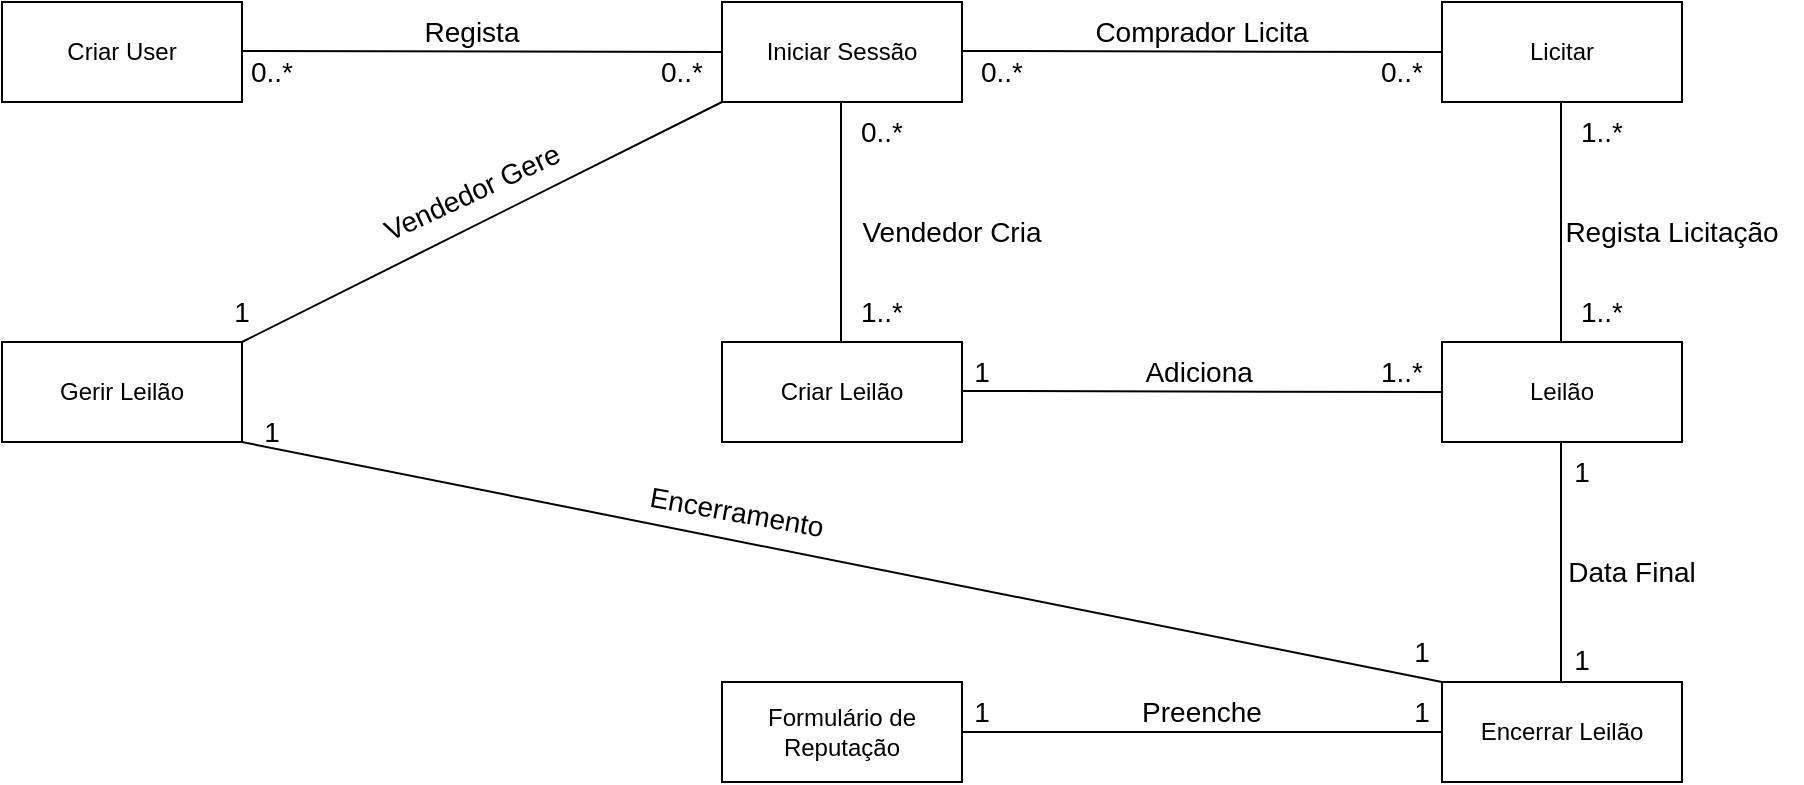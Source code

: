 <mxfile version="18.1.1" type="device"><diagram id="e-A0tUyEVwJz4joNP_By" name="Page-1"><mxGraphModel dx="1084" dy="579" grid="1" gridSize="10" guides="1" tooltips="1" connect="1" arrows="1" fold="1" page="1" pageScale="1" pageWidth="1169" pageHeight="827" math="0" shadow="0"><root><mxCell id="0"/><mxCell id="1" parent="0"/><mxCell id="kNmri0xdaEzacE5E0740-1" value="Criar User" style="rounded=0;whiteSpace=wrap;html=1;" vertex="1" parent="1"><mxGeometry x="70" y="70" width="120" height="50" as="geometry"/></mxCell><mxCell id="kNmri0xdaEzacE5E0740-2" value="Iniciar Sessão" style="rounded=0;whiteSpace=wrap;html=1;" vertex="1" parent="1"><mxGeometry x="430" y="70" width="120" height="50" as="geometry"/></mxCell><mxCell id="kNmri0xdaEzacE5E0740-3" value="Criar Leilão" style="rounded=0;whiteSpace=wrap;html=1;" vertex="1" parent="1"><mxGeometry x="430" y="240" width="120" height="50" as="geometry"/></mxCell><mxCell id="kNmri0xdaEzacE5E0740-7" value="" style="endArrow=none;html=1;rounded=0;entryX=0;entryY=0.5;entryDx=0;entryDy=0;" edge="1" parent="1" target="kNmri0xdaEzacE5E0740-2"><mxGeometry width="50" height="50" relative="1" as="geometry"><mxPoint x="190" y="94.5" as="sourcePoint"/><mxPoint x="270" y="94.5" as="targetPoint"/></mxGeometry></mxCell><mxCell id="kNmri0xdaEzacE5E0740-9" value="" style="endArrow=none;html=1;rounded=0;entryX=0;entryY=0.5;entryDx=0;entryDy=0;" edge="1" parent="1"><mxGeometry width="50" height="50" relative="1" as="geometry"><mxPoint x="489.5" y="120" as="sourcePoint"/><mxPoint x="489.5" y="240.5" as="targetPoint"/></mxGeometry></mxCell><mxCell id="kNmri0xdaEzacE5E0740-10" value="Gerir Leilão" style="rounded=0;whiteSpace=wrap;html=1;" vertex="1" parent="1"><mxGeometry x="70" y="240" width="120" height="50" as="geometry"/></mxCell><mxCell id="kNmri0xdaEzacE5E0740-11" value="Leilão" style="rounded=0;whiteSpace=wrap;html=1;" vertex="1" parent="1"><mxGeometry x="790" y="240" width="120" height="50" as="geometry"/></mxCell><mxCell id="kNmri0xdaEzacE5E0740-13" value="Licitar" style="rounded=0;whiteSpace=wrap;html=1;" vertex="1" parent="1"><mxGeometry x="790" y="70" width="120" height="50" as="geometry"/></mxCell><mxCell id="kNmri0xdaEzacE5E0740-14" value="" style="endArrow=none;html=1;rounded=0;entryX=0;entryY=0.5;entryDx=0;entryDy=0;" edge="1" parent="1"><mxGeometry width="50" height="50" relative="1" as="geometry"><mxPoint x="550" y="264.5" as="sourcePoint"/><mxPoint x="790" y="265" as="targetPoint"/></mxGeometry></mxCell><mxCell id="kNmri0xdaEzacE5E0740-15" value="" style="endArrow=none;html=1;rounded=0;entryX=0;entryY=0.5;entryDx=0;entryDy=0;" edge="1" parent="1"><mxGeometry width="50" height="50" relative="1" as="geometry"><mxPoint x="550" y="94.5" as="sourcePoint"/><mxPoint x="790" y="95" as="targetPoint"/></mxGeometry></mxCell><mxCell id="kNmri0xdaEzacE5E0740-16" value="" style="endArrow=none;html=1;rounded=0;entryX=0;entryY=0.5;entryDx=0;entryDy=0;" edge="1" parent="1"><mxGeometry width="50" height="50" relative="1" as="geometry"><mxPoint x="849.5" y="119.5" as="sourcePoint"/><mxPoint x="849.5" y="240" as="targetPoint"/></mxGeometry></mxCell><mxCell id="kNmri0xdaEzacE5E0740-18" value="Formulário de Reputação" style="rounded=0;whiteSpace=wrap;html=1;" vertex="1" parent="1"><mxGeometry x="430" y="410" width="120" height="50" as="geometry"/></mxCell><mxCell id="kNmri0xdaEzacE5E0740-19" value="Encerrar Leilão" style="rounded=0;whiteSpace=wrap;html=1;" vertex="1" parent="1"><mxGeometry x="790" y="410" width="120" height="50" as="geometry"/></mxCell><mxCell id="kNmri0xdaEzacE5E0740-20" value="" style="endArrow=none;html=1;rounded=0;entryX=0;entryY=0.5;entryDx=0;entryDy=0;" edge="1" parent="1"><mxGeometry width="50" height="50" relative="1" as="geometry"><mxPoint x="849.5" y="290" as="sourcePoint"/><mxPoint x="849.5" y="410.5" as="targetPoint"/></mxGeometry></mxCell><mxCell id="kNmri0xdaEzacE5E0740-21" value="" style="endArrow=none;html=1;rounded=0;entryX=1;entryY=0.5;entryDx=0;entryDy=0;" edge="1" parent="1" target="kNmri0xdaEzacE5E0740-18"><mxGeometry width="50" height="50" relative="1" as="geometry"><mxPoint x="790" y="435" as="sourcePoint"/><mxPoint x="610" y="434.5" as="targetPoint"/></mxGeometry></mxCell><mxCell id="kNmri0xdaEzacE5E0740-22" value="" style="endArrow=none;html=1;rounded=0;entryX=0;entryY=1;entryDx=0;entryDy=0;exitX=1;exitY=0;exitDx=0;exitDy=0;" edge="1" parent="1" source="kNmri0xdaEzacE5E0740-10" target="kNmri0xdaEzacE5E0740-2"><mxGeometry width="50" height="50" relative="1" as="geometry"><mxPoint x="200" y="104.5" as="sourcePoint"/><mxPoint x="440" y="105" as="targetPoint"/></mxGeometry></mxCell><mxCell id="kNmri0xdaEzacE5E0740-23" value="" style="endArrow=none;html=1;rounded=0;entryX=0;entryY=0;entryDx=0;entryDy=0;" edge="1" parent="1" target="kNmri0xdaEzacE5E0740-19"><mxGeometry width="50" height="50" relative="1" as="geometry"><mxPoint x="190" y="290" as="sourcePoint"/><mxPoint x="430" y="290.5" as="targetPoint"/></mxGeometry></mxCell><mxCell id="kNmri0xdaEzacE5E0740-24" value="0..*" style="text;html=1;strokeColor=none;fillColor=none;align=center;verticalAlign=middle;whiteSpace=wrap;rounded=0;fontSize=14;" vertex="1" parent="1"><mxGeometry x="175" y="90" width="60" height="30" as="geometry"/></mxCell><mxCell id="kNmri0xdaEzacE5E0740-26" value="Regista" style="text;html=1;strokeColor=none;fillColor=none;align=center;verticalAlign=middle;whiteSpace=wrap;rounded=0;fontSize=14;" vertex="1" parent="1"><mxGeometry x="235" y="70" width="140" height="30" as="geometry"/></mxCell><mxCell id="kNmri0xdaEzacE5E0740-27" value="Comprador Licita" style="text;html=1;strokeColor=none;fillColor=none;align=center;verticalAlign=middle;whiteSpace=wrap;rounded=0;fontSize=14;" vertex="1" parent="1"><mxGeometry x="600" y="70" width="140" height="30" as="geometry"/></mxCell><mxCell id="kNmri0xdaEzacE5E0740-28" value="Vendedor Gere" style="text;html=1;strokeColor=none;fillColor=none;align=center;verticalAlign=middle;whiteSpace=wrap;rounded=0;fontSize=14;rotation=-25;" vertex="1" parent="1"><mxGeometry x="240" y="150" width="130" height="30" as="geometry"/></mxCell><mxCell id="kNmri0xdaEzacE5E0740-29" value="Vendedor Cria" style="text;html=1;strokeColor=none;fillColor=none;align=center;verticalAlign=middle;whiteSpace=wrap;rounded=0;fontSize=14;rotation=0;" vertex="1" parent="1"><mxGeometry x="480" y="170" width="130" height="30" as="geometry"/></mxCell><mxCell id="kNmri0xdaEzacE5E0740-30" value="Adiciona&amp;nbsp;" style="text;html=1;strokeColor=none;fillColor=none;align=center;verticalAlign=middle;whiteSpace=wrap;rounded=0;fontSize=14;rotation=0;" vertex="1" parent="1"><mxGeometry x="582.5" y="240" width="175" height="30" as="geometry"/></mxCell><mxCell id="kNmri0xdaEzacE5E0740-31" value="Encerramento" style="text;html=1;strokeColor=none;fillColor=none;align=center;verticalAlign=middle;whiteSpace=wrap;rounded=0;fontSize=14;rotation=10;" vertex="1" parent="1"><mxGeometry x="350" y="310" width="175" height="30" as="geometry"/></mxCell><mxCell id="kNmri0xdaEzacE5E0740-32" value="Regista Licitação" style="text;html=1;strokeColor=none;fillColor=none;align=center;verticalAlign=middle;whiteSpace=wrap;rounded=0;fontSize=14;rotation=0;" vertex="1" parent="1"><mxGeometry x="840" y="170" width="130" height="30" as="geometry"/></mxCell><mxCell id="kNmri0xdaEzacE5E0740-33" value="Data Final" style="text;html=1;strokeColor=none;fillColor=none;align=center;verticalAlign=middle;whiteSpace=wrap;rounded=0;fontSize=14;rotation=0;" vertex="1" parent="1"><mxGeometry x="820" y="340" width="130" height="30" as="geometry"/></mxCell><mxCell id="kNmri0xdaEzacE5E0740-34" value="Preenche" style="text;html=1;strokeColor=none;fillColor=none;align=center;verticalAlign=middle;whiteSpace=wrap;rounded=0;fontSize=14;rotation=0;" vertex="1" parent="1"><mxGeometry x="605" y="410" width="130" height="30" as="geometry"/></mxCell><mxCell id="kNmri0xdaEzacE5E0740-36" value="0..*" style="text;html=1;strokeColor=none;fillColor=none;align=center;verticalAlign=middle;whiteSpace=wrap;rounded=0;fontSize=14;" vertex="1" parent="1"><mxGeometry x="540" y="90" width="60" height="30" as="geometry"/></mxCell><mxCell id="kNmri0xdaEzacE5E0740-37" value="1" style="text;html=1;strokeColor=none;fillColor=none;align=center;verticalAlign=middle;whiteSpace=wrap;rounded=0;fontSize=14;" vertex="1" parent="1"><mxGeometry x="830" y="384" width="60" height="30" as="geometry"/></mxCell><mxCell id="kNmri0xdaEzacE5E0740-38" value="1" style="text;html=1;strokeColor=none;fillColor=none;align=center;verticalAlign=middle;whiteSpace=wrap;rounded=0;fontSize=14;rotation=0;" vertex="1" parent="1"><mxGeometry x="160" y="210" width="60" height="30" as="geometry"/></mxCell><mxCell id="kNmri0xdaEzacE5E0740-39" value="0..*" style="text;html=1;strokeColor=none;fillColor=none;align=center;verticalAlign=middle;whiteSpace=wrap;rounded=0;fontSize=14;" vertex="1" parent="1"><mxGeometry x="380" y="90" width="60" height="30" as="geometry"/></mxCell><mxCell id="kNmri0xdaEzacE5E0740-40" value="1..*" style="text;html=1;strokeColor=none;fillColor=none;align=center;verticalAlign=middle;whiteSpace=wrap;rounded=0;fontSize=14;" vertex="1" parent="1"><mxGeometry x="840" y="120" width="60" height="30" as="geometry"/></mxCell><mxCell id="kNmri0xdaEzacE5E0740-41" value="0..*" style="text;html=1;strokeColor=none;fillColor=none;align=center;verticalAlign=middle;whiteSpace=wrap;rounded=0;fontSize=14;" vertex="1" parent="1"><mxGeometry x="740" y="90" width="60" height="30" as="geometry"/></mxCell><mxCell id="kNmri0xdaEzacE5E0740-42" value="1" style="text;html=1;strokeColor=none;fillColor=none;align=center;verticalAlign=middle;whiteSpace=wrap;rounded=0;fontSize=14;" vertex="1" parent="1"><mxGeometry x="530" y="240" width="60" height="30" as="geometry"/></mxCell><mxCell id="kNmri0xdaEzacE5E0740-43" value="1..*" style="text;html=1;strokeColor=none;fillColor=none;align=center;verticalAlign=middle;whiteSpace=wrap;rounded=0;fontSize=14;" vertex="1" parent="1"><mxGeometry x="480" y="210" width="60" height="30" as="geometry"/></mxCell><mxCell id="kNmri0xdaEzacE5E0740-45" value="0..*" style="text;html=1;strokeColor=none;fillColor=none;align=center;verticalAlign=middle;whiteSpace=wrap;rounded=0;fontSize=14;" vertex="1" parent="1"><mxGeometry x="480" y="120" width="60" height="30" as="geometry"/></mxCell><mxCell id="kNmri0xdaEzacE5E0740-49" value="1..*" style="text;html=1;strokeColor=none;fillColor=none;align=center;verticalAlign=middle;whiteSpace=wrap;rounded=0;fontSize=14;" vertex="1" parent="1"><mxGeometry x="740" y="240" width="60" height="30" as="geometry"/></mxCell><mxCell id="kNmri0xdaEzacE5E0740-50" value="1" style="text;html=1;strokeColor=none;fillColor=none;align=center;verticalAlign=middle;whiteSpace=wrap;rounded=0;fontSize=14;" vertex="1" parent="1"><mxGeometry x="830" y="290" width="60" height="30" as="geometry"/></mxCell><mxCell id="kNmri0xdaEzacE5E0740-51" value="1..*" style="text;html=1;strokeColor=none;fillColor=none;align=center;verticalAlign=middle;whiteSpace=wrap;rounded=0;fontSize=14;" vertex="1" parent="1"><mxGeometry x="840" y="210" width="60" height="30" as="geometry"/></mxCell><mxCell id="kNmri0xdaEzacE5E0740-52" value="1" style="text;html=1;strokeColor=none;fillColor=none;align=center;verticalAlign=middle;whiteSpace=wrap;rounded=0;fontSize=14;" vertex="1" parent="1"><mxGeometry x="750" y="410" width="60" height="30" as="geometry"/></mxCell><mxCell id="kNmri0xdaEzacE5E0740-53" value="1" style="text;html=1;strokeColor=none;fillColor=none;align=center;verticalAlign=middle;whiteSpace=wrap;rounded=0;fontSize=14;" vertex="1" parent="1"><mxGeometry x="530" y="410" width="60" height="30" as="geometry"/></mxCell><mxCell id="kNmri0xdaEzacE5E0740-56" value="1" style="text;html=1;strokeColor=none;fillColor=none;align=center;verticalAlign=middle;whiteSpace=wrap;rounded=0;fontSize=14;rotation=0;" vertex="1" parent="1"><mxGeometry x="175" y="270" width="60" height="30" as="geometry"/></mxCell><mxCell id="kNmri0xdaEzacE5E0740-57" value="1" style="text;html=1;strokeColor=none;fillColor=none;align=center;verticalAlign=middle;whiteSpace=wrap;rounded=0;fontSize=14;rotation=0;" vertex="1" parent="1"><mxGeometry x="750" y="380" width="60" height="30" as="geometry"/></mxCell></root></mxGraphModel></diagram></mxfile>